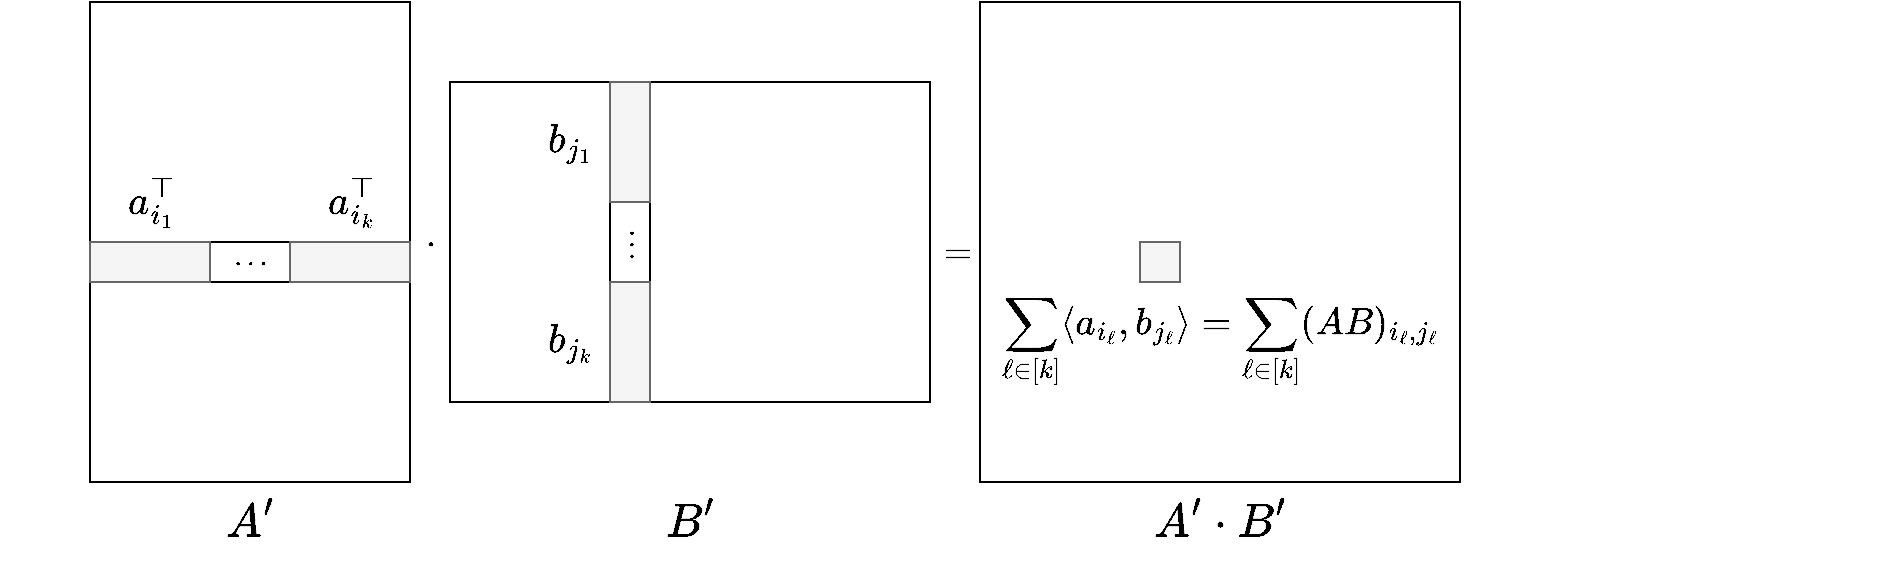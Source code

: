 <mxfile>
    <diagram name="ページ1" id="wKn0r9vwBd4LzBaEQ4s1">
        <mxGraphModel dx="1372" dy="451" grid="1" gridSize="10" guides="1" tooltips="1" connect="1" arrows="1" fold="1" page="1" pageScale="1" pageWidth="827" pageHeight="1169" math="1" shadow="0">
            <root>
                <mxCell id="0"/>
                <mxCell id="1" parent="0"/>
                <mxCell id="K9dk4Z5BuOxOLnvvwSyS-1" value="" style="rounded=0;whiteSpace=wrap;html=1;" parent="1" vertex="1">
                    <mxGeometry x="40" y="400" width="160" height="240" as="geometry"/>
                </mxCell>
                <mxCell id="K9dk4Z5BuOxOLnvvwSyS-2" value="" style="rounded=0;whiteSpace=wrap;html=1;" parent="1" vertex="1">
                    <mxGeometry x="220" y="440" width="240" height="160" as="geometry"/>
                </mxCell>
                <mxCell id="K9dk4Z5BuOxOLnvvwSyS-3" value="" style="rounded=0;whiteSpace=wrap;html=1;" parent="1" vertex="1">
                    <mxGeometry x="40" y="520" width="160" height="20" as="geometry"/>
                </mxCell>
                <mxCell id="K9dk4Z5BuOxOLnvvwSyS-5" value="" style="rounded=0;whiteSpace=wrap;html=1;" parent="1" vertex="1">
                    <mxGeometry x="300" y="440" width="20" height="160" as="geometry"/>
                </mxCell>
                <mxCell id="K9dk4Z5BuOxOLnvvwSyS-6" value="" style="rounded=0;whiteSpace=wrap;html=1;" parent="1" vertex="1">
                    <mxGeometry x="485" y="400" width="240" height="240" as="geometry"/>
                </mxCell>
                <mxCell id="K9dk4Z5BuOxOLnvvwSyS-7" value="" style="rounded=0;whiteSpace=wrap;html=1;fillColor=#f5f5f5;fontColor=#333333;strokeColor=#666666;" parent="1" vertex="1">
                    <mxGeometry x="565" y="520" width="20" height="20" as="geometry"/>
                </mxCell>
                <mxCell id="K9dk4Z5BuOxOLnvvwSyS-8" value="$$\cdots$$" style="text;html=1;align=center;verticalAlign=middle;resizable=0;points=[];autosize=1;strokeColor=none;fillColor=none;" parent="1" vertex="1">
                    <mxGeometry x="80" y="515" width="80" height="30" as="geometry"/>
                </mxCell>
                <mxCell id="K9dk4Z5BuOxOLnvvwSyS-9" value="" style="rounded=0;whiteSpace=wrap;html=1;fillColor=#f5f5f5;fontColor=#333333;strokeColor=#666666;" parent="1" vertex="1">
                    <mxGeometry x="40" y="520" width="60" height="20" as="geometry"/>
                </mxCell>
                <mxCell id="K9dk4Z5BuOxOLnvvwSyS-10" value="" style="rounded=0;whiteSpace=wrap;html=1;fillColor=#f5f5f5;fontColor=#333333;strokeColor=#666666;" parent="1" vertex="1">
                    <mxGeometry x="140" y="520" width="60" height="20" as="geometry"/>
                </mxCell>
                <mxCell id="K9dk4Z5BuOxOLnvvwSyS-11" value="" style="rounded=0;whiteSpace=wrap;html=1;fillColor=#f5f5f5;fontColor=#333333;strokeColor=#666666;" parent="1" vertex="1">
                    <mxGeometry x="300" y="440" width="20" height="60" as="geometry"/>
                </mxCell>
                <mxCell id="K9dk4Z5BuOxOLnvvwSyS-12" value="" style="rounded=0;whiteSpace=wrap;html=1;fillColor=#f5f5f5;fontColor=#333333;strokeColor=#666666;" parent="1" vertex="1">
                    <mxGeometry x="300" y="540" width="20" height="60" as="geometry"/>
                </mxCell>
                <mxCell id="K9dk4Z5BuOxOLnvvwSyS-13" value="$$\vdots$$" style="text;html=1;align=center;verticalAlign=middle;resizable=0;points=[];autosize=1;strokeColor=none;fillColor=none;" parent="1" vertex="1">
                    <mxGeometry x="270" y="505" width="80" height="30" as="geometry"/>
                </mxCell>
                <mxCell id="K9dk4Z5BuOxOLnvvwSyS-14" value="$$a^\top_{i_1}$$" style="text;html=1;align=center;verticalAlign=middle;resizable=0;points=[];autosize=1;strokeColor=none;fillColor=none;fontSize=17;" parent="1" vertex="1">
                    <mxGeometry x="-5" y="485" width="150" height="30" as="geometry"/>
                </mxCell>
                <mxCell id="K9dk4Z5BuOxOLnvvwSyS-15" value="$$a^\top_{i_k}$$" style="text;html=1;align=center;verticalAlign=middle;resizable=0;points=[];autosize=1;strokeColor=none;fillColor=none;fontSize=17;" parent="1" vertex="1">
                    <mxGeometry x="95" y="485" width="150" height="30" as="geometry"/>
                </mxCell>
                <mxCell id="K9dk4Z5BuOxOLnvvwSyS-16" value="$$b_{j_1}$$" style="text;html=1;align=center;verticalAlign=middle;resizable=0;points=[];autosize=1;strokeColor=none;fillColor=none;fontSize=17;" parent="1" vertex="1">
                    <mxGeometry x="225" y="455" width="110" height="30" as="geometry"/>
                </mxCell>
                <mxCell id="K9dk4Z5BuOxOLnvvwSyS-17" value="$$b_{j_k}$$" style="text;html=1;align=center;verticalAlign=middle;resizable=0;points=[];autosize=1;strokeColor=none;fillColor=none;fontSize=17;" parent="1" vertex="1">
                    <mxGeometry x="225" y="555" width="110" height="30" as="geometry"/>
                </mxCell>
                <mxCell id="K9dk4Z5BuOxOLnvvwSyS-18" value="$$\sum_{\ell\in[k]} \langle a_{i_\ell},b_{j_\ell} \rangle = \sum_{\ell\in[k]} (AB)_{i_\ell,j_\ell}$$" style="text;html=1;align=center;verticalAlign=middle;resizable=0;points=[];autosize=1;strokeColor=none;fillColor=none;fontSize=16;" parent="1" vertex="1">
                    <mxGeometry x="275" y="555" width="660" height="30" as="geometry"/>
                </mxCell>
                <mxCell id="K9dk4Z5BuOxOLnvvwSyS-19" value="$$A&#39;$$" style="text;html=1;align=center;verticalAlign=middle;resizable=0;points=[];autosize=1;strokeColor=none;fillColor=none;fontSize=20;" parent="1" vertex="1">
                    <mxGeometry x="75" y="640" width="90" height="40" as="geometry"/>
                </mxCell>
                <mxCell id="K9dk4Z5BuOxOLnvvwSyS-20" value="$$B&#39;$$" style="text;html=1;align=center;verticalAlign=middle;resizable=0;points=[];autosize=1;strokeColor=none;fillColor=none;fontSize=20;" parent="1" vertex="1">
                    <mxGeometry x="295" y="640" width="90" height="40" as="geometry"/>
                </mxCell>
                <mxCell id="K9dk4Z5BuOxOLnvvwSyS-21" value="$$A&#39;\cdot B&#39;$$" style="text;html=1;align=center;verticalAlign=middle;resizable=0;points=[];autosize=1;strokeColor=none;fillColor=none;fontSize=20;" parent="1" vertex="1">
                    <mxGeometry x="530" y="640" width="150" height="40" as="geometry"/>
                </mxCell>
                <mxCell id="i7psw_xjMfCCjCvfuG0w-1" value="$$=$$" style="text;html=1;align=center;verticalAlign=middle;resizable=0;points=[];autosize=1;strokeColor=none;fillColor=none;fontSize=15;" parent="1" vertex="1">
                    <mxGeometry x="438" y="510" width="70" height="30" as="geometry"/>
                </mxCell>
                <mxCell id="i7psw_xjMfCCjCvfuG0w-2" value="$$\cdot$$" style="text;html=1;align=center;verticalAlign=middle;resizable=0;points=[];autosize=1;strokeColor=none;fillColor=none;fontSize=15;" parent="1" vertex="1">
                    <mxGeometry x="165" y="505" width="90" height="30" as="geometry"/>
                </mxCell>
            </root>
        </mxGraphModel>
    </diagram>
</mxfile>